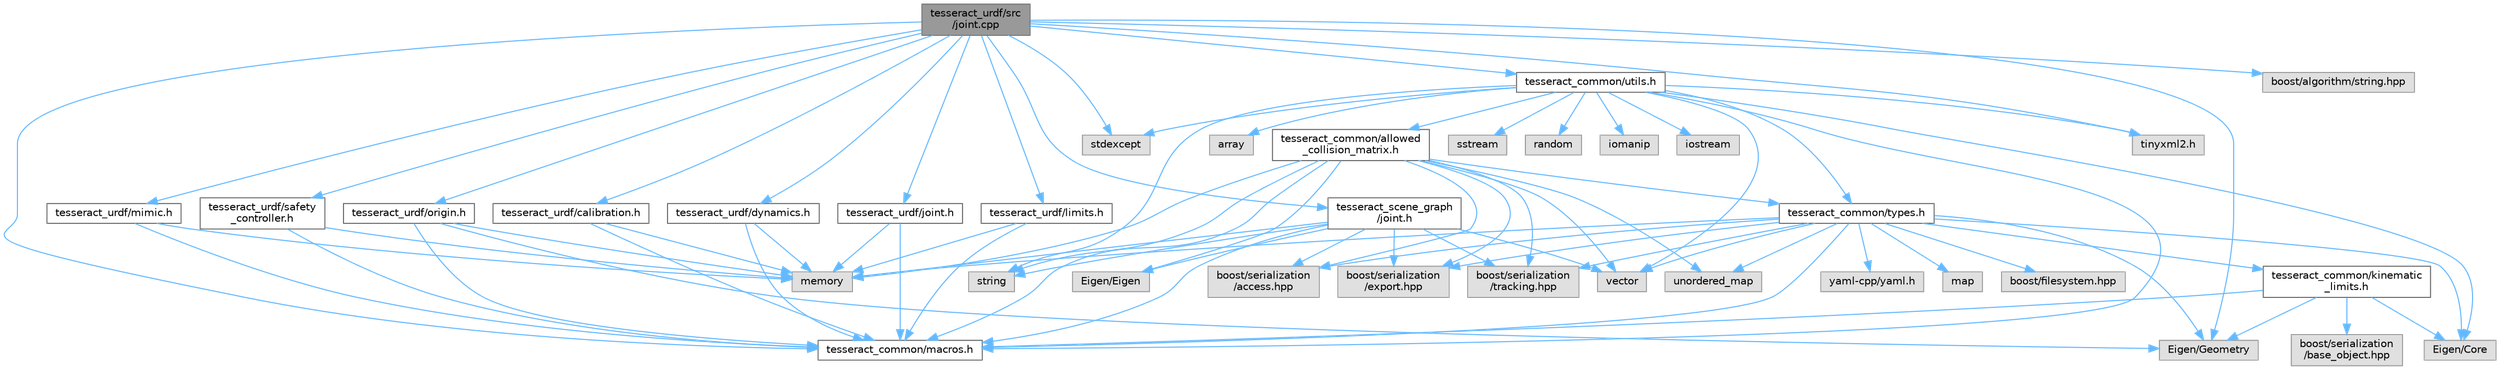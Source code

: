digraph "tesseract_urdf/src/joint.cpp"
{
 // LATEX_PDF_SIZE
  bgcolor="transparent";
  edge [fontname=Helvetica,fontsize=10,labelfontname=Helvetica,labelfontsize=10];
  node [fontname=Helvetica,fontsize=10,shape=box,height=0.2,width=0.4];
  Node1 [label="tesseract_urdf/src\l/joint.cpp",height=0.2,width=0.4,color="gray40", fillcolor="grey60", style="filled", fontcolor="black",tooltip="Parse joint from xml string."];
  Node1 -> Node2 [color="steelblue1",style="solid"];
  Node2 [label="tesseract_common/macros.h",height=0.2,width=0.4,color="grey40", fillcolor="white", style="filled",URL="$de/d3c/macros_8h.html",tooltip="Common Tesseract Macros."];
  Node1 -> Node3 [color="steelblue1",style="solid"];
  Node3 [label="stdexcept",height=0.2,width=0.4,color="grey60", fillcolor="#E0E0E0", style="filled",tooltip=" "];
  Node1 -> Node4 [color="steelblue1",style="solid"];
  Node4 [label="boost/algorithm/string.hpp",height=0.2,width=0.4,color="grey60", fillcolor="#E0E0E0", style="filled",tooltip=" "];
  Node1 -> Node5 [color="steelblue1",style="solid"];
  Node5 [label="Eigen/Geometry",height=0.2,width=0.4,color="grey60", fillcolor="#E0E0E0", style="filled",tooltip=" "];
  Node1 -> Node6 [color="steelblue1",style="solid"];
  Node6 [label="tesseract_common/utils.h",height=0.2,width=0.4,color="grey40", fillcolor="white", style="filled",URL="$dc/d79/tesseract__common_2include_2tesseract__common_2utils_8h.html",tooltip="Common Tesseract Utility Functions."];
  Node6 -> Node2 [color="steelblue1",style="solid"];
  Node6 -> Node7 [color="steelblue1",style="solid"];
  Node7 [label="array",height=0.2,width=0.4,color="grey60", fillcolor="#E0E0E0", style="filled",tooltip=" "];
  Node6 -> Node8 [color="steelblue1",style="solid"];
  Node8 [label="vector",height=0.2,width=0.4,color="grey60", fillcolor="#E0E0E0", style="filled",tooltip=" "];
  Node6 -> Node9 [color="steelblue1",style="solid"];
  Node9 [label="string",height=0.2,width=0.4,color="grey60", fillcolor="#E0E0E0", style="filled",tooltip=" "];
  Node6 -> Node10 [color="steelblue1",style="solid"];
  Node10 [label="sstream",height=0.2,width=0.4,color="grey60", fillcolor="#E0E0E0", style="filled",tooltip=" "];
  Node6 -> Node3 [color="steelblue1",style="solid"];
  Node6 -> Node11 [color="steelblue1",style="solid"];
  Node11 [label="random",height=0.2,width=0.4,color="grey60", fillcolor="#E0E0E0", style="filled",tooltip=" "];
  Node6 -> Node12 [color="steelblue1",style="solid"];
  Node12 [label="iomanip",height=0.2,width=0.4,color="grey60", fillcolor="#E0E0E0", style="filled",tooltip=" "];
  Node6 -> Node13 [color="steelblue1",style="solid"];
  Node13 [label="Eigen/Core",height=0.2,width=0.4,color="grey60", fillcolor="#E0E0E0", style="filled",tooltip=" "];
  Node6 -> Node14 [color="steelblue1",style="solid"];
  Node14 [label="iostream",height=0.2,width=0.4,color="grey60", fillcolor="#E0E0E0", style="filled",tooltip=" "];
  Node6 -> Node15 [color="steelblue1",style="solid"];
  Node15 [label="tinyxml2.h",height=0.2,width=0.4,color="grey60", fillcolor="#E0E0E0", style="filled",tooltip=" "];
  Node6 -> Node16 [color="steelblue1",style="solid"];
  Node16 [label="tesseract_common/allowed\l_collision_matrix.h",height=0.2,width=0.4,color="grey40", fillcolor="white", style="filled",URL="$d2/d01/allowed__collision__matrix_8h.html",tooltip=" "];
  Node16 -> Node2 [color="steelblue1",style="solid"];
  Node16 -> Node17 [color="steelblue1",style="solid"];
  Node17 [label="boost/serialization\l/access.hpp",height=0.2,width=0.4,color="grey60", fillcolor="#E0E0E0", style="filled",tooltip=" "];
  Node16 -> Node9 [color="steelblue1",style="solid"];
  Node16 -> Node8 [color="steelblue1",style="solid"];
  Node16 -> Node18 [color="steelblue1",style="solid"];
  Node18 [label="memory",height=0.2,width=0.4,color="grey60", fillcolor="#E0E0E0", style="filled",tooltip=" "];
  Node16 -> Node19 [color="steelblue1",style="solid"];
  Node19 [label="Eigen/Eigen",height=0.2,width=0.4,color="grey60", fillcolor="#E0E0E0", style="filled",tooltip=" "];
  Node16 -> Node20 [color="steelblue1",style="solid"];
  Node20 [label="unordered_map",height=0.2,width=0.4,color="grey60", fillcolor="#E0E0E0", style="filled",tooltip=" "];
  Node16 -> Node21 [color="steelblue1",style="solid"];
  Node21 [label="tesseract_common/types.h",height=0.2,width=0.4,color="grey40", fillcolor="white", style="filled",URL="$dd/ddb/tesseract__common_2include_2tesseract__common_2types_8h.html",tooltip="Common Tesseract Types."];
  Node21 -> Node2 [color="steelblue1",style="solid"];
  Node21 -> Node17 [color="steelblue1",style="solid"];
  Node21 -> Node13 [color="steelblue1",style="solid"];
  Node21 -> Node5 [color="steelblue1",style="solid"];
  Node21 -> Node8 [color="steelblue1",style="solid"];
  Node21 -> Node18 [color="steelblue1",style="solid"];
  Node21 -> Node22 [color="steelblue1",style="solid"];
  Node22 [label="map",height=0.2,width=0.4,color="grey60", fillcolor="#E0E0E0", style="filled",tooltip=" "];
  Node21 -> Node20 [color="steelblue1",style="solid"];
  Node21 -> Node23 [color="steelblue1",style="solid"];
  Node23 [label="boost/filesystem.hpp",height=0.2,width=0.4,color="grey60", fillcolor="#E0E0E0", style="filled",tooltip=" "];
  Node21 -> Node24 [color="steelblue1",style="solid"];
  Node24 [label="yaml-cpp/yaml.h",height=0.2,width=0.4,color="grey60", fillcolor="#E0E0E0", style="filled",tooltip=" "];
  Node21 -> Node25 [color="steelblue1",style="solid"];
  Node25 [label="tesseract_common/kinematic\l_limits.h",height=0.2,width=0.4,color="grey40", fillcolor="white", style="filled",URL="$d9/dc2/kinematic__limits_8h.html",tooltip="Common Tesseract Kinematic Limits and Related Utility Functions."];
  Node25 -> Node2 [color="steelblue1",style="solid"];
  Node25 -> Node13 [color="steelblue1",style="solid"];
  Node25 -> Node5 [color="steelblue1",style="solid"];
  Node25 -> Node26 [color="steelblue1",style="solid"];
  Node26 [label="boost/serialization\l/base_object.hpp",height=0.2,width=0.4,color="grey60", fillcolor="#E0E0E0", style="filled",tooltip=" "];
  Node21 -> Node27 [color="steelblue1",style="solid"];
  Node27 [label="boost/serialization\l/export.hpp",height=0.2,width=0.4,color="grey60", fillcolor="#E0E0E0", style="filled",tooltip=" "];
  Node21 -> Node28 [color="steelblue1",style="solid"];
  Node28 [label="boost/serialization\l/tracking.hpp",height=0.2,width=0.4,color="grey60", fillcolor="#E0E0E0", style="filled",tooltip=" "];
  Node16 -> Node27 [color="steelblue1",style="solid"];
  Node16 -> Node28 [color="steelblue1",style="solid"];
  Node6 -> Node21 [color="steelblue1",style="solid"];
  Node1 -> Node15 [color="steelblue1",style="solid"];
  Node1 -> Node29 [color="steelblue1",style="solid"];
  Node29 [label="tesseract_scene_graph\l/joint.h",height=0.2,width=0.4,color="grey40", fillcolor="white", style="filled",URL="$d4/d6d/tesseract__scene__graph_2include_2tesseract__scene__graph_2joint_8h.html",tooltip=" "];
  Node29 -> Node2 [color="steelblue1",style="solid"];
  Node29 -> Node17 [color="steelblue1",style="solid"];
  Node29 -> Node9 [color="steelblue1",style="solid"];
  Node29 -> Node8 [color="steelblue1",style="solid"];
  Node29 -> Node18 [color="steelblue1",style="solid"];
  Node29 -> Node19 [color="steelblue1",style="solid"];
  Node29 -> Node27 [color="steelblue1",style="solid"];
  Node29 -> Node28 [color="steelblue1",style="solid"];
  Node1 -> Node30 [color="steelblue1",style="solid"];
  Node30 [label="tesseract_urdf/calibration.h",height=0.2,width=0.4,color="grey40", fillcolor="white", style="filled",URL="$d5/dc8/calibration_8h.html",tooltip="Parse calibration from xml string."];
  Node30 -> Node2 [color="steelblue1",style="solid"];
  Node30 -> Node18 [color="steelblue1",style="solid"];
  Node1 -> Node31 [color="steelblue1",style="solid"];
  Node31 [label="tesseract_urdf/dynamics.h",height=0.2,width=0.4,color="grey40", fillcolor="white", style="filled",URL="$d3/da1/dynamics_8h.html",tooltip="Parse dynamics from xml string."];
  Node31 -> Node2 [color="steelblue1",style="solid"];
  Node31 -> Node18 [color="steelblue1",style="solid"];
  Node1 -> Node32 [color="steelblue1",style="solid"];
  Node32 [label="tesseract_urdf/joint.h",height=0.2,width=0.4,color="grey40", fillcolor="white", style="filled",URL="$da/de1/tesseract__urdf_2include_2tesseract__urdf_2joint_8h.html",tooltip="Parse joint from xml string."];
  Node32 -> Node2 [color="steelblue1",style="solid"];
  Node32 -> Node18 [color="steelblue1",style="solid"];
  Node1 -> Node33 [color="steelblue1",style="solid"];
  Node33 [label="tesseract_urdf/limits.h",height=0.2,width=0.4,color="grey40", fillcolor="white", style="filled",URL="$d9/d86/limits_8h.html",tooltip="Parse limits from xml string."];
  Node33 -> Node2 [color="steelblue1",style="solid"];
  Node33 -> Node18 [color="steelblue1",style="solid"];
  Node1 -> Node34 [color="steelblue1",style="solid"];
  Node34 [label="tesseract_urdf/mimic.h",height=0.2,width=0.4,color="grey40", fillcolor="white", style="filled",URL="$db/dc4/mimic_8h.html",tooltip="Parse mimic from xml string."];
  Node34 -> Node2 [color="steelblue1",style="solid"];
  Node34 -> Node18 [color="steelblue1",style="solid"];
  Node1 -> Node35 [color="steelblue1",style="solid"];
  Node35 [label="tesseract_urdf/origin.h",height=0.2,width=0.4,color="grey40", fillcolor="white", style="filled",URL="$d7/d09/origin_8h.html",tooltip="Parse origin from xml string."];
  Node35 -> Node2 [color="steelblue1",style="solid"];
  Node35 -> Node18 [color="steelblue1",style="solid"];
  Node35 -> Node5 [color="steelblue1",style="solid"];
  Node1 -> Node36 [color="steelblue1",style="solid"];
  Node36 [label="tesseract_urdf/safety\l_controller.h",height=0.2,width=0.4,color="grey40", fillcolor="white", style="filled",URL="$de/dd2/safety__controller_8h.html",tooltip="Parse safety_controller from xml string."];
  Node36 -> Node2 [color="steelblue1",style="solid"];
  Node36 -> Node18 [color="steelblue1",style="solid"];
}
